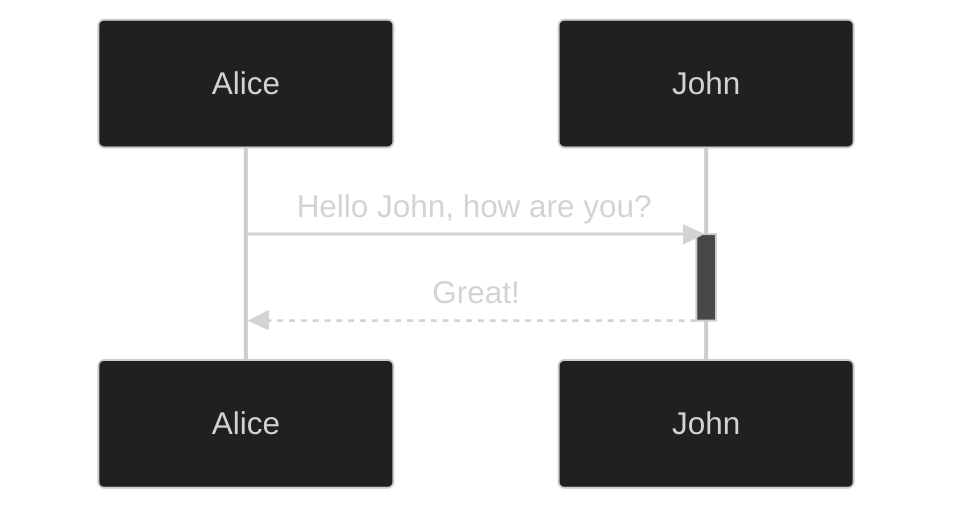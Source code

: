 %%{init: {'theme': 'dark'}}%%
sequenceDiagram
    Alice->>John: Hello John, how are you?
    activate John
    John-->>Alice: Great!
    deactivate John